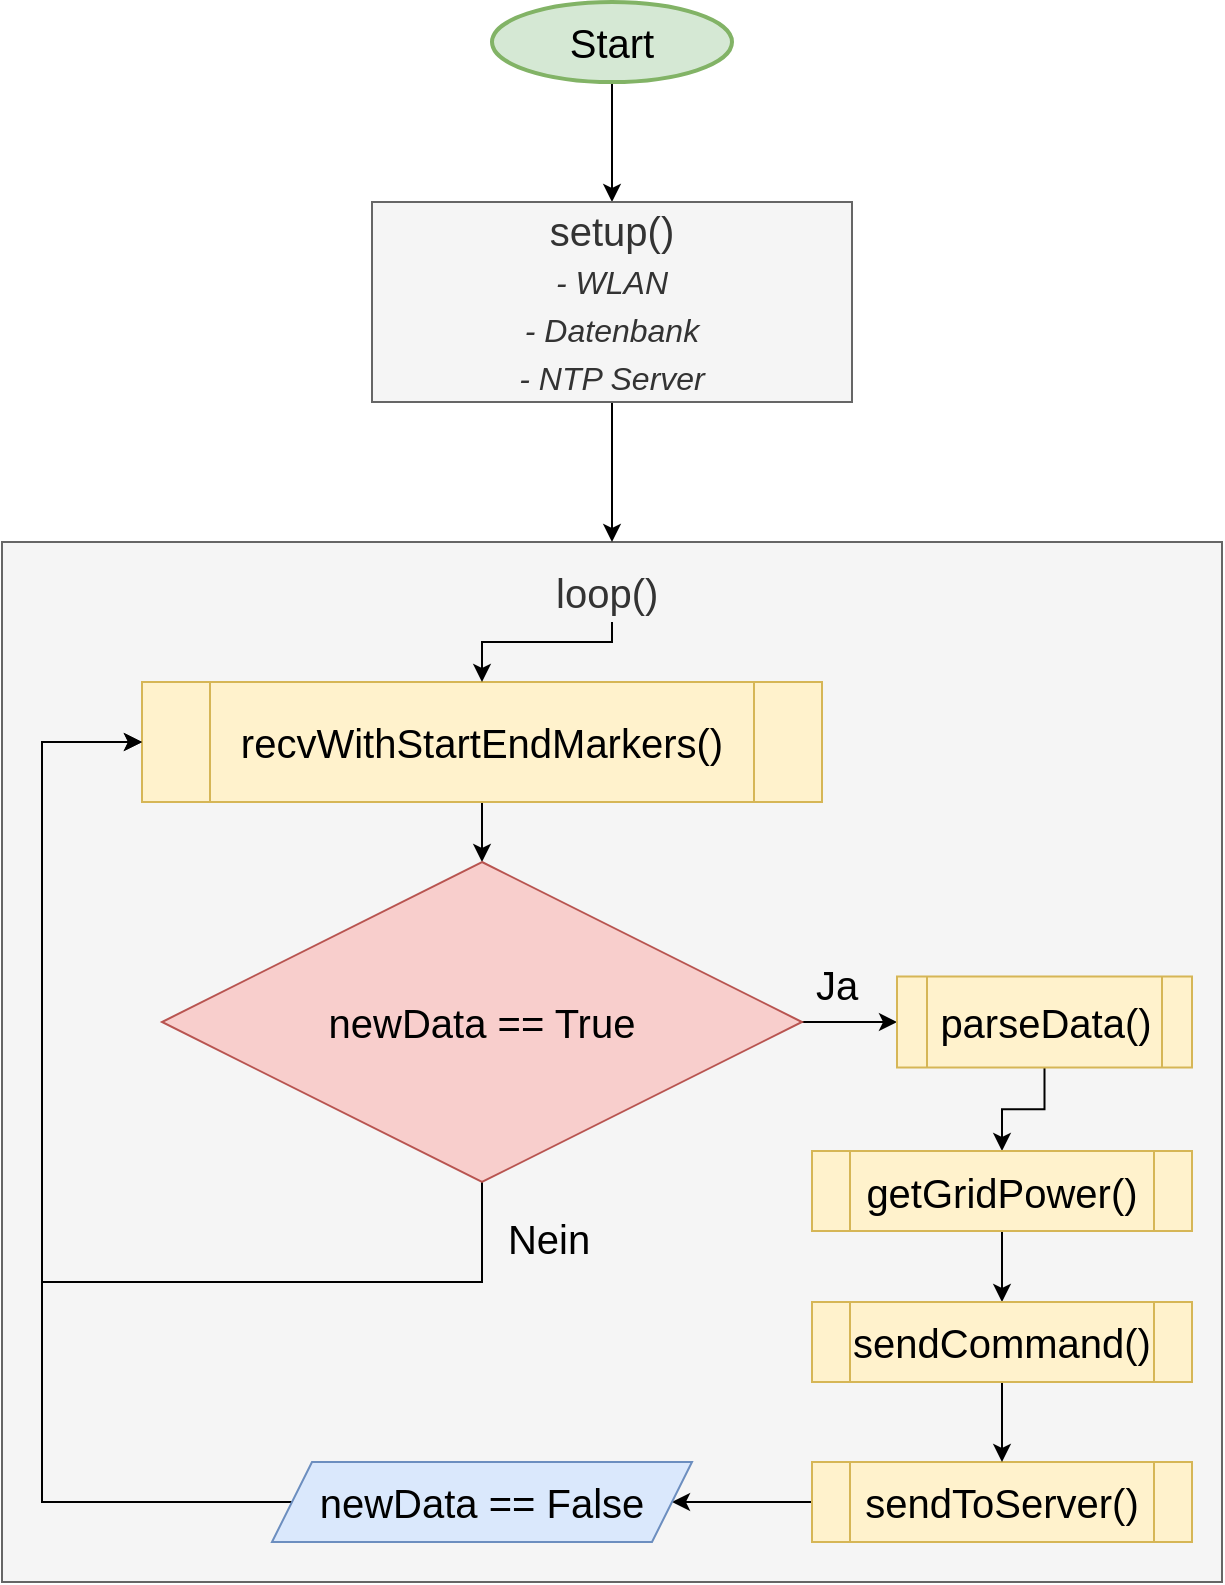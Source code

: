 <mxfile version="21.2.1" type="device">
  <diagram id="C5RBs43oDa-KdzZeNtuy" name="Page-1">
    <mxGraphModel dx="1434" dy="1003" grid="1" gridSize="10" guides="1" tooltips="1" connect="1" arrows="1" fold="1" page="1" pageScale="1" pageWidth="827" pageHeight="1169" math="0" shadow="0">
      <root>
        <mxCell id="WIyWlLk6GJQsqaUBKTNV-0" />
        <mxCell id="WIyWlLk6GJQsqaUBKTNV-1" parent="WIyWlLk6GJQsqaUBKTNV-0" />
        <mxCell id="8kL1riByRfxLuhDMLhum-46" value="" style="rounded=0;whiteSpace=wrap;html=1;fillColor=#f5f5f5;fontColor=#333333;strokeColor=#666666;" parent="WIyWlLk6GJQsqaUBKTNV-1" vertex="1">
          <mxGeometry x="295" y="280" width="610" height="520" as="geometry" />
        </mxCell>
        <mxCell id="MxC4seYxEnP02c-MT-WS-0" value="" style="edgeStyle=orthogonalEdgeStyle;rounded=0;orthogonalLoop=1;jettySize=auto;html=1;" parent="WIyWlLk6GJQsqaUBKTNV-1" source="8kL1riByRfxLuhDMLhum-4" target="8kL1riByRfxLuhDMLhum-10" edge="1">
          <mxGeometry relative="1" as="geometry" />
        </mxCell>
        <mxCell id="8kL1riByRfxLuhDMLhum-4" value="recvWithStartEndMarkers()" style="shape=process;whiteSpace=wrap;html=1;backgroundOutline=1;fontSize=20;fillColor=#fff2cc;strokeColor=#d6b656;" parent="WIyWlLk6GJQsqaUBKTNV-1" vertex="1">
          <mxGeometry x="365" y="350" width="340" height="60" as="geometry" />
        </mxCell>
        <mxCell id="8kL1riByRfxLuhDMLhum-19" value="" style="edgeStyle=orthogonalEdgeStyle;rounded=0;orthogonalLoop=1;jettySize=auto;html=1;" parent="WIyWlLk6GJQsqaUBKTNV-1" source="8kL1riByRfxLuhDMLhum-6" target="8kL1riByRfxLuhDMLhum-9" edge="1">
          <mxGeometry relative="1" as="geometry" />
        </mxCell>
        <mxCell id="8kL1riByRfxLuhDMLhum-6" value="Start" style="strokeWidth=2;html=1;shape=mxgraph.flowchart.start_1;whiteSpace=wrap;fontSize=20;fillColor=#d5e8d4;strokeColor=#82b366;" parent="WIyWlLk6GJQsqaUBKTNV-1" vertex="1">
          <mxGeometry x="540" y="10" width="120" height="40" as="geometry" />
        </mxCell>
        <mxCell id="8kL1riByRfxLuhDMLhum-50" value="" style="edgeStyle=orthogonalEdgeStyle;rounded=0;orthogonalLoop=1;jettySize=auto;html=1;" parent="WIyWlLk6GJQsqaUBKTNV-1" source="8kL1riByRfxLuhDMLhum-9" target="8kL1riByRfxLuhDMLhum-46" edge="1">
          <mxGeometry relative="1" as="geometry" />
        </mxCell>
        <mxCell id="8kL1riByRfxLuhDMLhum-9" value="setup()&lt;br&gt;&lt;font style=&quot;font-size: 16px;&quot;&gt;&lt;i&gt;- WLAN&lt;br&gt;- Datenbank&lt;br&gt;- NTP Server&lt;/i&gt;&lt;/font&gt;" style="rounded=0;whiteSpace=wrap;html=1;fontSize=20;fillColor=#f5f5f5;strokeColor=#666666;fontColor=#333333;" parent="WIyWlLk6GJQsqaUBKTNV-1" vertex="1">
          <mxGeometry x="480" y="110" width="240" height="100" as="geometry" />
        </mxCell>
        <mxCell id="8kL1riByRfxLuhDMLhum-41" value="" style="edgeStyle=orthogonalEdgeStyle;rounded=0;orthogonalLoop=1;jettySize=auto;html=1;entryX=0;entryY=0.5;entryDx=0;entryDy=0;" parent="WIyWlLk6GJQsqaUBKTNV-1" source="8kL1riByRfxLuhDMLhum-10" target="8kL1riByRfxLuhDMLhum-13" edge="1">
          <mxGeometry relative="1" as="geometry">
            <mxPoint x="735" y="520" as="targetPoint" />
          </mxGeometry>
        </mxCell>
        <mxCell id="8kL1riByRfxLuhDMLhum-52" value="&lt;font style=&quot;font-size: 20px;&quot;&gt;Ja&lt;/font&gt;" style="edgeLabel;html=1;align=center;verticalAlign=middle;resizable=0;points=[];labelBackgroundColor=none;" parent="8kL1riByRfxLuhDMLhum-41" vertex="1" connectable="0">
          <mxGeometry x="-0.611" y="-1" relative="1" as="geometry">
            <mxPoint x="8" y="-20" as="offset" />
          </mxGeometry>
        </mxCell>
        <mxCell id="MxC4seYxEnP02c-MT-WS-1" style="edgeStyle=orthogonalEdgeStyle;rounded=0;orthogonalLoop=1;jettySize=auto;html=1;exitX=0.5;exitY=1;exitDx=0;exitDy=0;exitPerimeter=0;entryX=0;entryY=0.5;entryDx=0;entryDy=0;" parent="WIyWlLk6GJQsqaUBKTNV-1" source="8kL1riByRfxLuhDMLhum-10" target="8kL1riByRfxLuhDMLhum-4" edge="1">
          <mxGeometry relative="1" as="geometry">
            <Array as="points">
              <mxPoint x="535" y="650" />
              <mxPoint x="315" y="650" />
              <mxPoint x="315" y="380" />
            </Array>
          </mxGeometry>
        </mxCell>
        <mxCell id="8kL1riByRfxLuhDMLhum-10" value="newData == True" style="strokeWidth=1;html=1;shape=mxgraph.flowchart.decision;whiteSpace=wrap;fontSize=20;fillColor=#f8cecc;strokeColor=#b85450;" parent="WIyWlLk6GJQsqaUBKTNV-1" vertex="1">
          <mxGeometry x="375" y="440" width="320" height="160" as="geometry" />
        </mxCell>
        <mxCell id="MxC4seYxEnP02c-MT-WS-7" value="" style="edgeStyle=orthogonalEdgeStyle;rounded=0;orthogonalLoop=1;jettySize=auto;html=1;" parent="WIyWlLk6GJQsqaUBKTNV-1" source="8kL1riByRfxLuhDMLhum-13" target="8kL1riByRfxLuhDMLhum-18" edge="1">
          <mxGeometry relative="1" as="geometry" />
        </mxCell>
        <mxCell id="8kL1riByRfxLuhDMLhum-13" value="parseData()" style="shape=process;whiteSpace=wrap;html=1;backgroundOutline=1;fontSize=20;fillColor=#fff2cc;strokeColor=#d6b656;" parent="WIyWlLk6GJQsqaUBKTNV-1" vertex="1">
          <mxGeometry x="742.5" y="497.25" width="147.5" height="45.5" as="geometry" />
        </mxCell>
        <mxCell id="MxC4seYxEnP02c-MT-WS-8" value="" style="edgeStyle=orthogonalEdgeStyle;rounded=0;orthogonalLoop=1;jettySize=auto;html=1;" parent="WIyWlLk6GJQsqaUBKTNV-1" source="8kL1riByRfxLuhDMLhum-18" edge="1">
          <mxGeometry relative="1" as="geometry">
            <mxPoint x="795" y="660" as="targetPoint" />
          </mxGeometry>
        </mxCell>
        <mxCell id="8kL1riByRfxLuhDMLhum-18" value="getGridPower()" style="shape=process;whiteSpace=wrap;html=1;backgroundOutline=1;fontSize=20;fillColor=#fff2cc;strokeColor=#d6b656;" parent="WIyWlLk6GJQsqaUBKTNV-1" vertex="1">
          <mxGeometry x="700" y="584.5" width="190" height="40" as="geometry" />
        </mxCell>
        <mxCell id="8kL1riByRfxLuhDMLhum-51" style="edgeStyle=orthogonalEdgeStyle;rounded=0;orthogonalLoop=1;jettySize=auto;html=1;exitX=0.5;exitY=1;exitDx=0;exitDy=0;entryX=0.5;entryY=0;entryDx=0;entryDy=0;" parent="WIyWlLk6GJQsqaUBKTNV-1" source="8kL1riByRfxLuhDMLhum-47" target="8kL1riByRfxLuhDMLhum-4" edge="1">
          <mxGeometry relative="1" as="geometry">
            <Array as="points">
              <mxPoint x="600" y="330" />
              <mxPoint x="535" y="330" />
            </Array>
          </mxGeometry>
        </mxCell>
        <mxCell id="8kL1riByRfxLuhDMLhum-47" value="&lt;font style=&quot;font-size: 20px;&quot;&gt;loop()&lt;/font&gt;" style="text;html=1;strokeColor=none;fillColor=#f5f5f5;align=left;verticalAlign=middle;whiteSpace=wrap;rounded=0;fontColor=#333333;" parent="WIyWlLk6GJQsqaUBKTNV-1" vertex="1">
          <mxGeometry x="570" y="290" width="60" height="30" as="geometry" />
        </mxCell>
        <mxCell id="8kL1riByRfxLuhDMLhum-57" value="&lt;font style=&quot;font-size: 20px;&quot;&gt;Nein&lt;/font&gt;" style="edgeLabel;html=1;align=center;verticalAlign=middle;resizable=0;points=[];labelBackgroundColor=none;" parent="WIyWlLk6GJQsqaUBKTNV-1" vertex="1" connectable="0">
          <mxGeometry x="565" y="630" as="geometry">
            <mxPoint x="3" y="-2" as="offset" />
          </mxGeometry>
        </mxCell>
        <mxCell id="MxC4seYxEnP02c-MT-WS-11" value="" style="edgeStyle=orthogonalEdgeStyle;rounded=0;orthogonalLoop=1;jettySize=auto;html=1;" parent="WIyWlLk6GJQsqaUBKTNV-1" source="MxC4seYxEnP02c-MT-WS-2" target="MxC4seYxEnP02c-MT-WS-5" edge="1">
          <mxGeometry relative="1" as="geometry" />
        </mxCell>
        <mxCell id="MxC4seYxEnP02c-MT-WS-2" value="sendToServer()" style="shape=process;whiteSpace=wrap;html=1;backgroundOutline=1;fontSize=20;fillColor=#fff2cc;strokeColor=#d6b656;" parent="WIyWlLk6GJQsqaUBKTNV-1" vertex="1">
          <mxGeometry x="700" y="740" width="190" height="40" as="geometry" />
        </mxCell>
        <mxCell id="MxC4seYxEnP02c-MT-WS-10" value="" style="edgeStyle=orthogonalEdgeStyle;rounded=0;orthogonalLoop=1;jettySize=auto;html=1;" parent="WIyWlLk6GJQsqaUBKTNV-1" source="MxC4seYxEnP02c-MT-WS-4" target="MxC4seYxEnP02c-MT-WS-2" edge="1">
          <mxGeometry relative="1" as="geometry" />
        </mxCell>
        <mxCell id="MxC4seYxEnP02c-MT-WS-4" value="sendCommand()" style="shape=process;whiteSpace=wrap;html=1;backgroundOutline=1;fontSize=20;fillColor=#fff2cc;strokeColor=#d6b656;" parent="WIyWlLk6GJQsqaUBKTNV-1" vertex="1">
          <mxGeometry x="700" y="660" width="190" height="40" as="geometry" />
        </mxCell>
        <mxCell id="MxC4seYxEnP02c-MT-WS-12" style="edgeStyle=orthogonalEdgeStyle;rounded=0;orthogonalLoop=1;jettySize=auto;html=1;exitX=0;exitY=0.5;exitDx=0;exitDy=0;entryX=0;entryY=0.5;entryDx=0;entryDy=0;" parent="WIyWlLk6GJQsqaUBKTNV-1" source="MxC4seYxEnP02c-MT-WS-5" target="8kL1riByRfxLuhDMLhum-4" edge="1">
          <mxGeometry relative="1" as="geometry">
            <Array as="points">
              <mxPoint x="315" y="760" />
              <mxPoint x="315" y="380" />
            </Array>
          </mxGeometry>
        </mxCell>
        <mxCell id="MxC4seYxEnP02c-MT-WS-5" value="&lt;font style=&quot;font-size: 20px;&quot;&gt;newData == False&lt;/font&gt;" style="shape=parallelogram;perimeter=parallelogramPerimeter;whiteSpace=wrap;html=1;fixedSize=1;fillColor=#dae8fc;strokeColor=#6c8ebf;" parent="WIyWlLk6GJQsqaUBKTNV-1" vertex="1">
          <mxGeometry x="430" y="740" width="210" height="40" as="geometry" />
        </mxCell>
      </root>
    </mxGraphModel>
  </diagram>
</mxfile>
